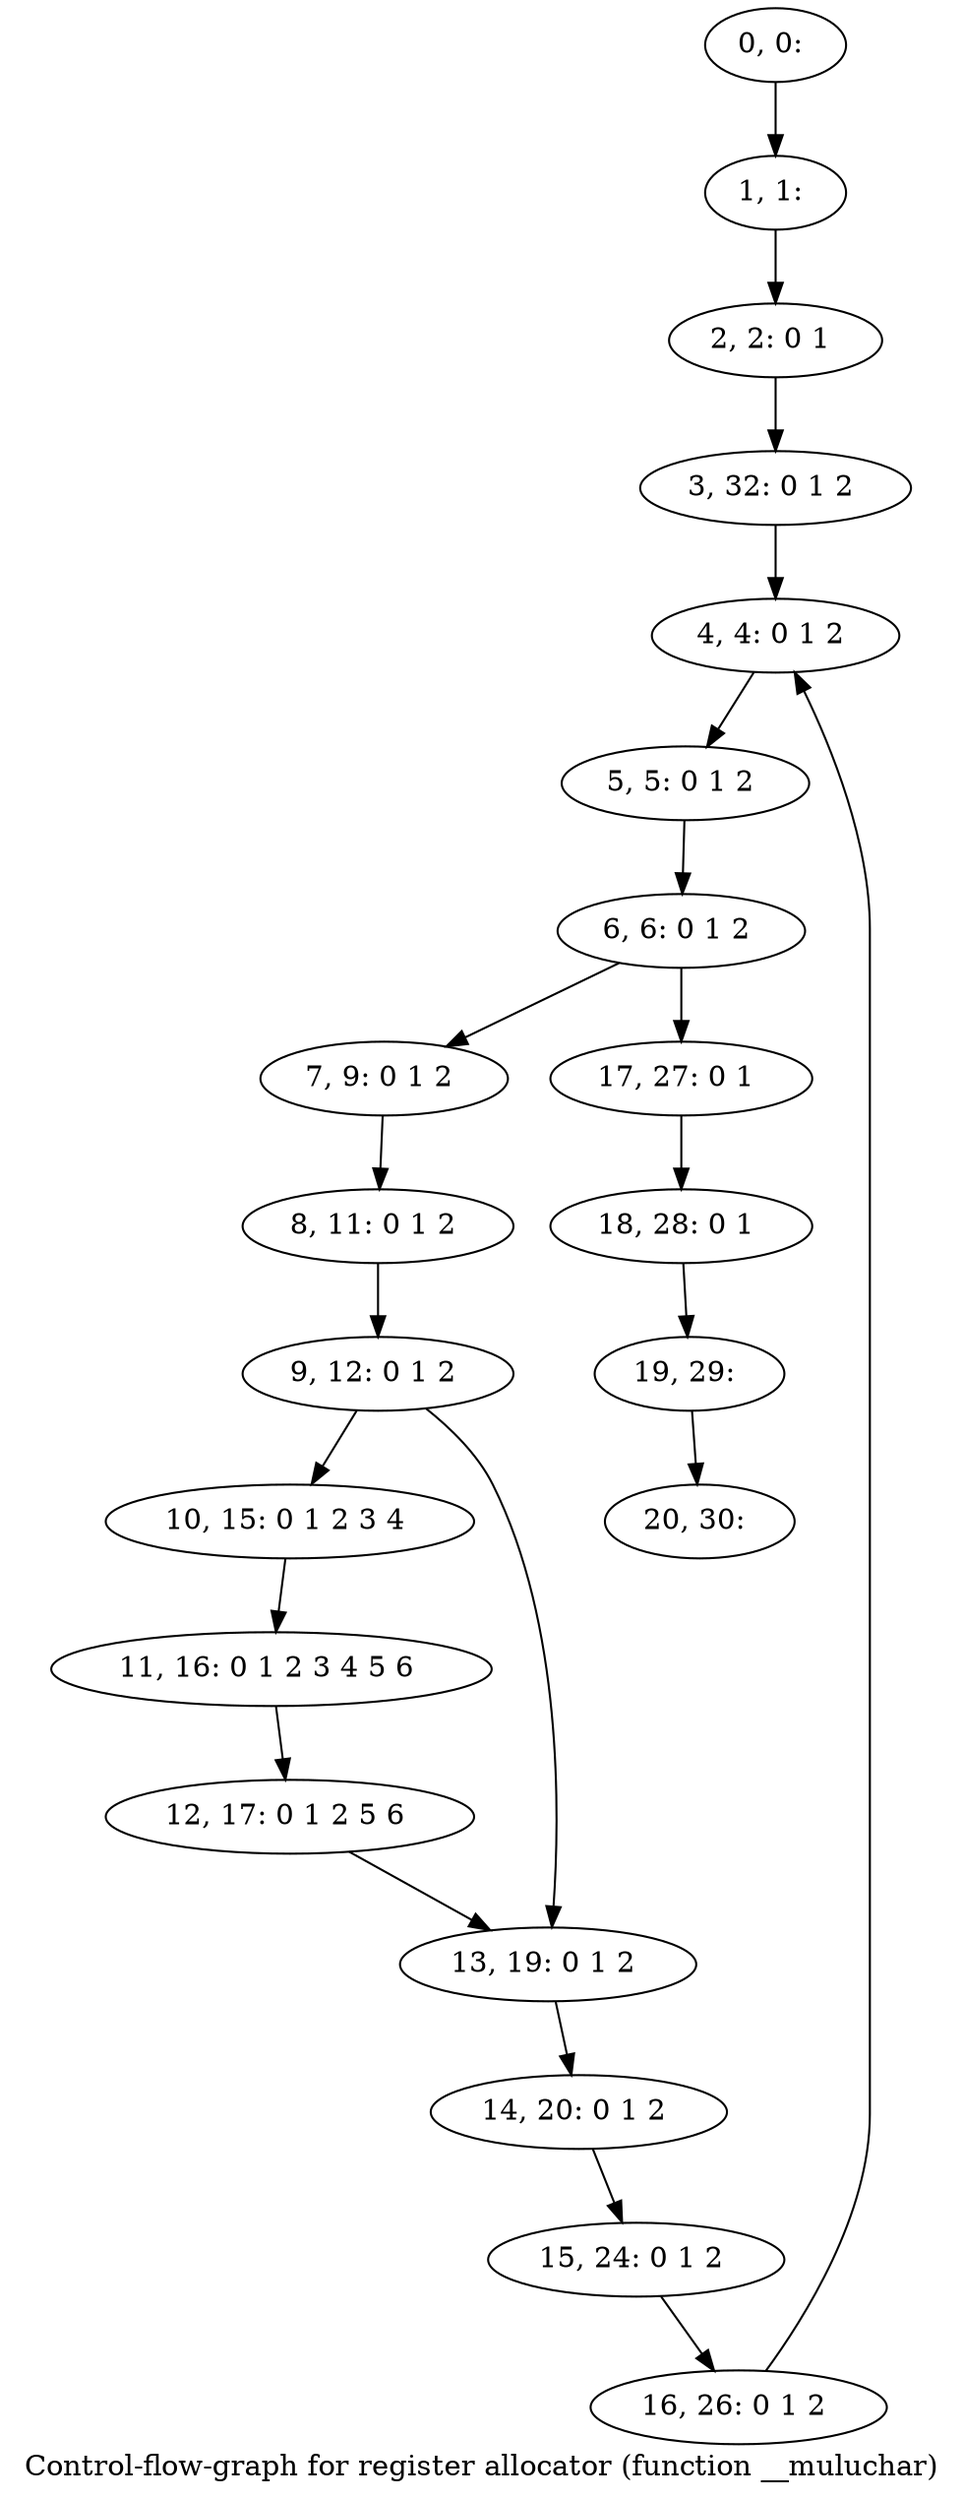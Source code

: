 digraph G {
graph [label="Control-flow-graph for register allocator (function __muluchar)"]
0[label="0, 0: "];
1[label="1, 1: "];
2[label="2, 2: 0 1 "];
3[label="3, 32: 0 1 2 "];
4[label="4, 4: 0 1 2 "];
5[label="5, 5: 0 1 2 "];
6[label="6, 6: 0 1 2 "];
7[label="7, 9: 0 1 2 "];
8[label="8, 11: 0 1 2 "];
9[label="9, 12: 0 1 2 "];
10[label="10, 15: 0 1 2 3 4 "];
11[label="11, 16: 0 1 2 3 4 5 6 "];
12[label="12, 17: 0 1 2 5 6 "];
13[label="13, 19: 0 1 2 "];
14[label="14, 20: 0 1 2 "];
15[label="15, 24: 0 1 2 "];
16[label="16, 26: 0 1 2 "];
17[label="17, 27: 0 1 "];
18[label="18, 28: 0 1 "];
19[label="19, 29: "];
20[label="20, 30: "];
0->1 ;
1->2 ;
2->3 ;
3->4 ;
4->5 ;
5->6 ;
6->7 ;
6->17 ;
7->8 ;
8->9 ;
9->10 ;
9->13 ;
10->11 ;
11->12 ;
12->13 ;
13->14 ;
14->15 ;
15->16 ;
16->4 ;
17->18 ;
18->19 ;
19->20 ;
}
